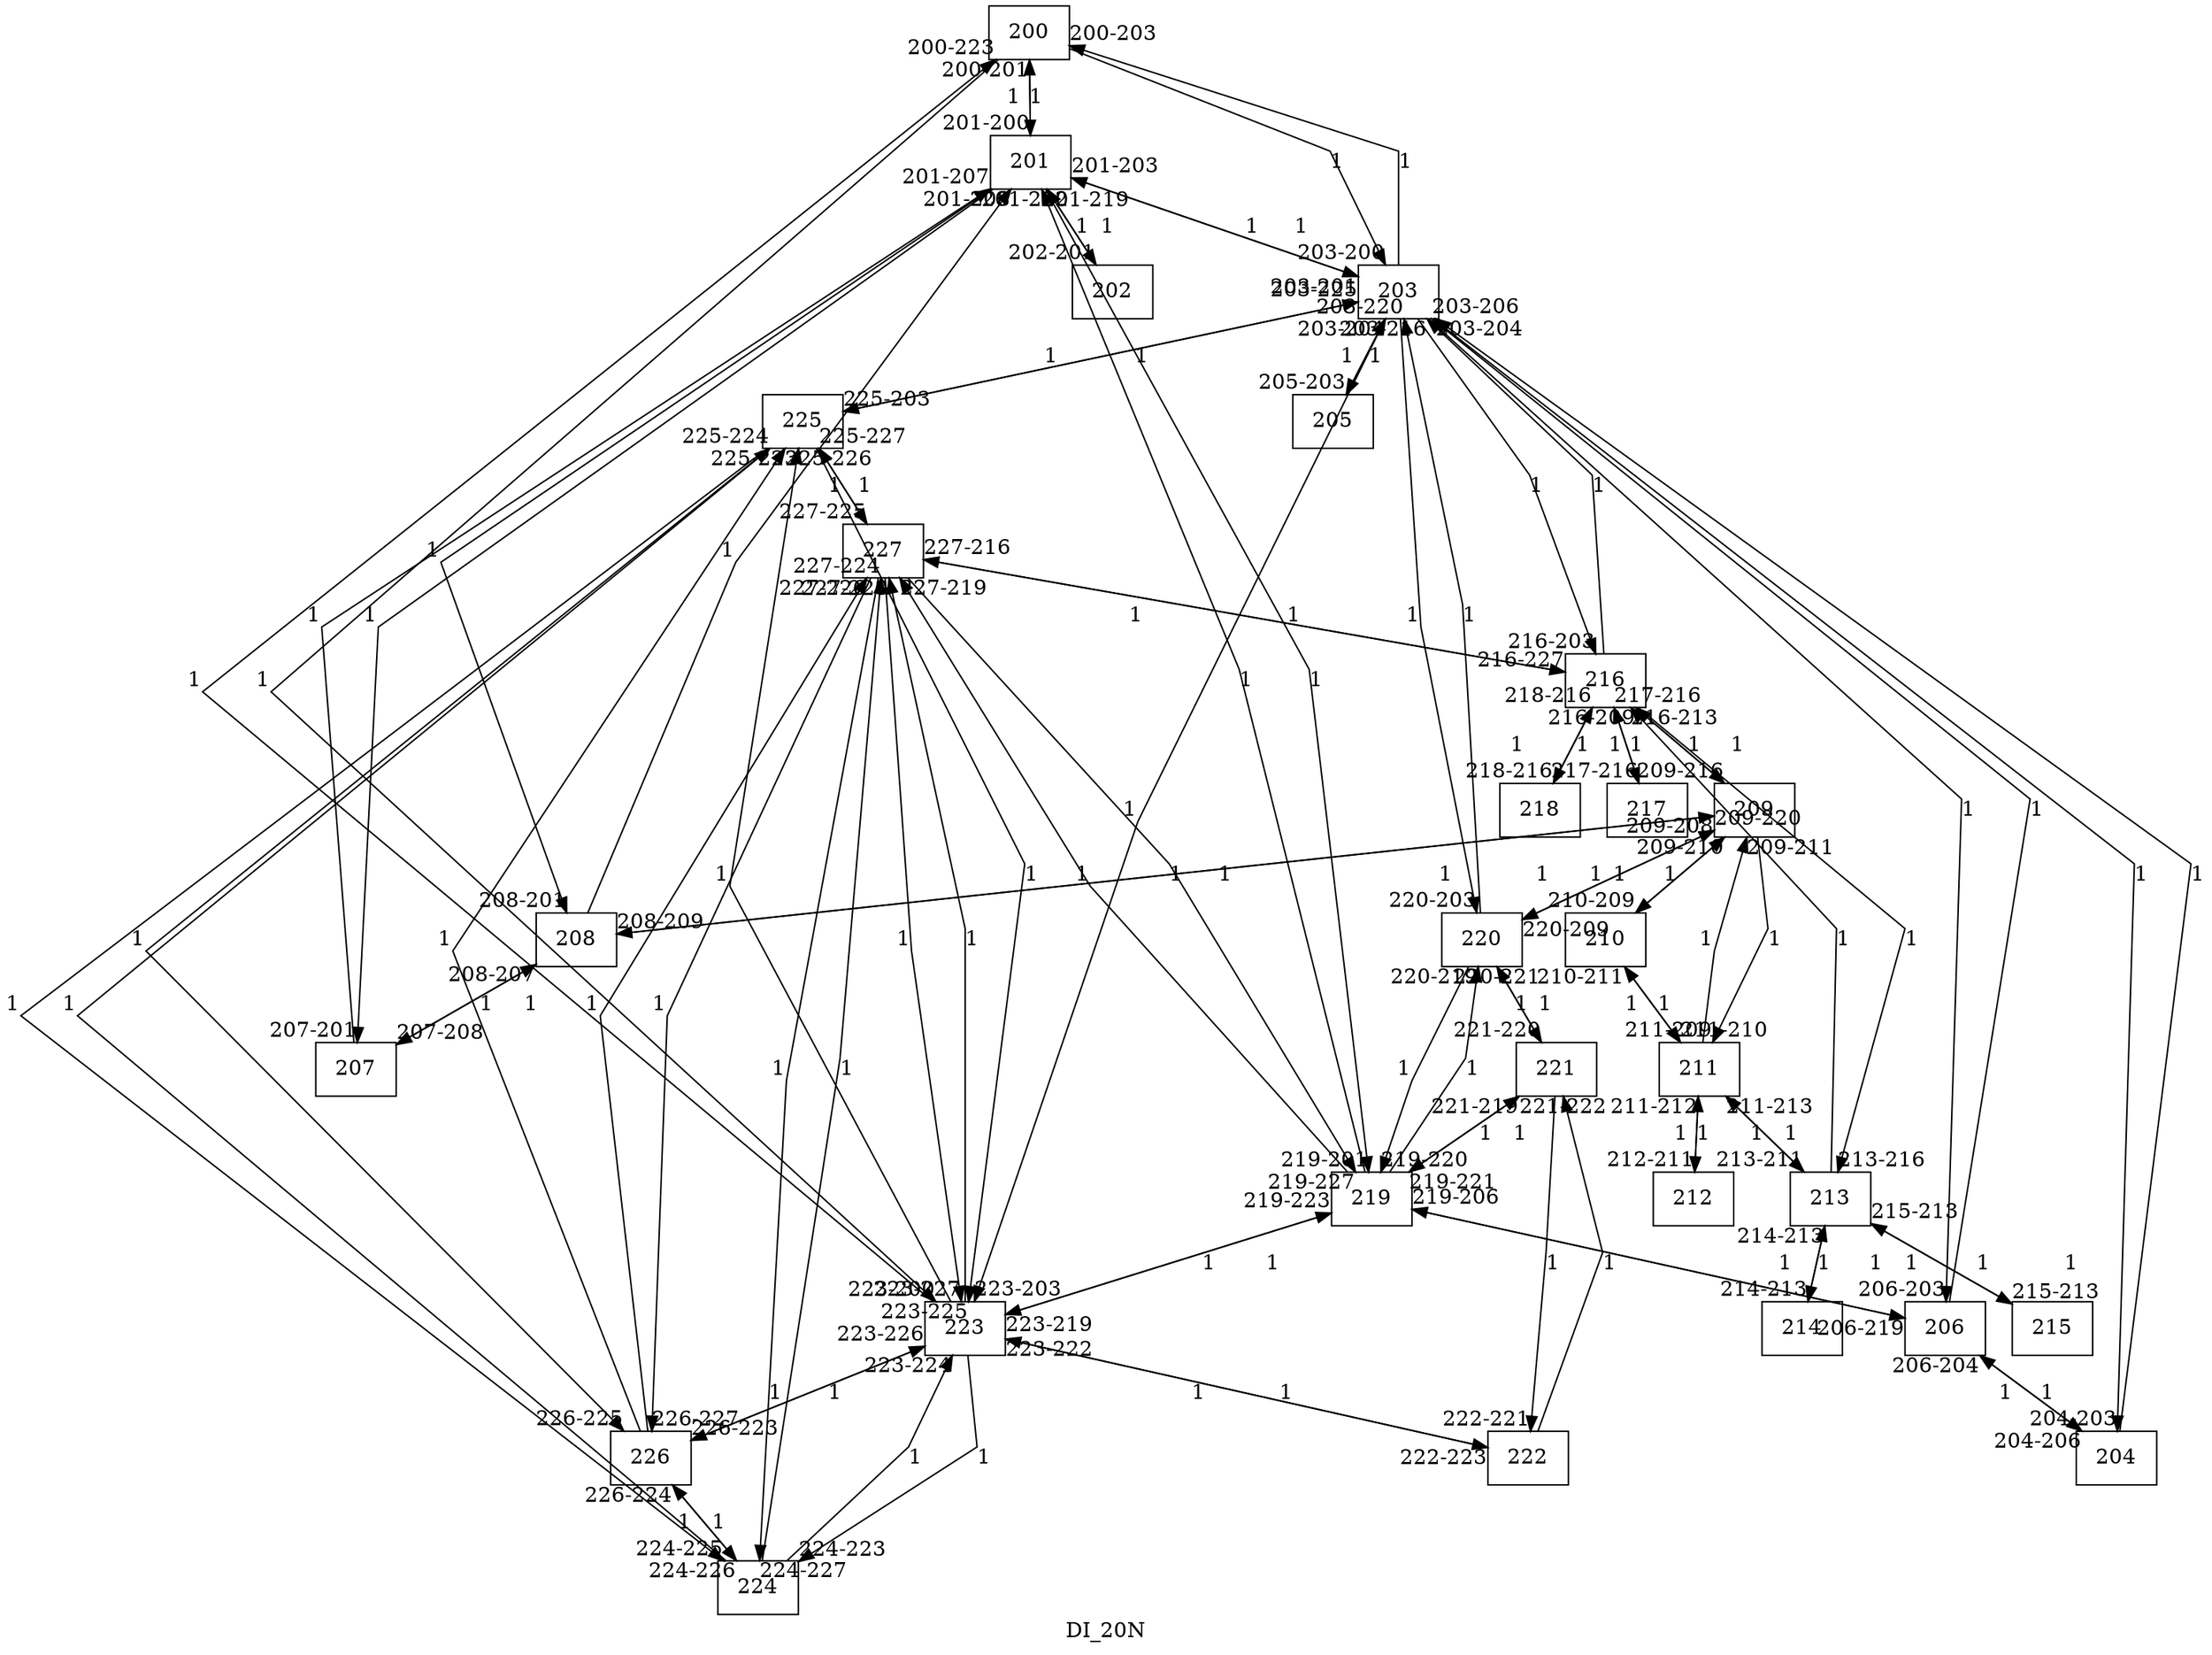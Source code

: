 digraph Test {

	/*compound=true*/
	node [shape=box];
	edge [len=3];
	/*Instantiation of nodes, required to successfully calling .get_node_list() 		(pydot) */
	//BACKBONE NODES
	200[group=A]; 201[group=A]; 203[group=A]; 204[group=A]; 205[group=A]; 206[group=A]; 207[group=A]; 208[group=A]; 209[group=A]; 210[group=A]; 211[group=A];
	212[group=A]; 213[group=A]; 214[group=A]; 215[group=A]; 216[group=A]; 217[group=A]; 218[group=A]; 219[group=A]; 220[group=A]; 221[group=A]; 222[group=A];
	223[group=A]; 224[group=A]; 225[group=A]; 226[group=A]; 227[group=A];
	overlap = scale;
	splines = false;
	label = DI_20N;
	orientation = portrait;
	
	//BACKBONE EDGES
	200 -> 201	[label=1,headlabel="201-200" ,alias = 1,throughput=16,latency=4,delay=3,bandwidth = 10];
	200 -> 223	[label=1,headlabel="223-200" ,alias = 1,throughput=16,latency=4,delay=3,bandwidth = 10];
	200 -> 203	[label=1,headlabel="203-200" ,alias = 1,throughput=16,latency=4,delay=3,bandwidth = 10];
	
	201 -> 200	[label=1,headlabel="200-201" ,alias = 1,throughput=16,latency=4,delay=3,bandwidth = 10];
	201 -> 202	[label=1,headlabel="202-201" ,alias = 1,throughput=16,latency=4,delay=3,bandwidth = 10];
	201 -> 203	[label=1,headlabel="203-201" ,alias = 1,throughput=16,latency=4,delay=3,bandwidth = 10];
	201 -> 207	[label=1,headlabel="207-201" ,alias = 1,throughput=16,latency=4,delay=3,bandwidth = 10];
	201 -> 208	[label=1,headlabel="208-201" ,alias = 1,throughput=16,latency=4,delay=3,bandwidth = 10];
	201 -> 219	[label=1,headlabel="219-201" ,alias = 1,throughput=16,latency=4,delay=3,bandwidth = 10];
	202 -> 201	[label=1,headlabel="201-202" ,alias = 1,throughput=16,latency=4,delay=3,bandwidth = 10];
	
	203 -> 200	[label=1,headlabel="200-203" ,alias = 1,throughput=16,latency=4,delay=3,bandwidth = 10];
	203 -> 201	[label=1,headlabel="201-203" ,alias = 1,throughput=16,latency=4,delay=3,bandwidth = 10];
	203 -> 204	[label=1,headlabel="204-203" ,alias = 1,throughput=16,latency=4,delay=3,bandwidth = 10];
	203 -> 205	[label=1,headlabel="205-203" ,alias = 1,throughput=16,latency=4,delay=3,bandwidth = 10];
	203 -> 206	[label=1,headlabel="206-203" ,alias = 1,throughput=16,latency=4,delay=3,bandwidth = 10];
	203 -> 220	[label=1,headlabel="220-203" ,alias = 1,throughput=16,latency=4,delay=3,bandwidth = 10];
	203 -> 223	[label=1,headlabel="223-203" ,alias = 1,throughput=16,latency=4,delay=3,bandwidth = 10];
	203 -> 225	[label=1,headlabel="225-203" ,alias = 1,throughput=16,latency=4,delay=3,bandwidth = 10];
	203 -> 216	[label=1,headlabel="216-203" ,alias = 1,throughput=16,latency=4,delay=3,bandwidth = 10];
	
	204 -> 203	[label=1,headlabel="203-204" ,alias = 1,throughput=16,latency=4,delay=3,bandwidth = 10];
	204 -> 206	[label=1,headlabel="206-204" ,alias = 1,throughput=16,latency=4,delay=3,bandwidth = 10];
	205 -> 203	[label=1,headlabel="203-204" ,alias = 1,throughput=16,latency=4,delay=3,bandwidth = 10];
	
	206 -> 203	[label=1,headlabel="203-206" ,alias = 1,throughput=16,latency=4,delay=3,bandwidth = 10];
	206 -> 204	[label=1,headlabel="204-206" ,alias = 1,throughput=16,latency=4,delay=3,bandwidth = 10];
	206 -> 219	[label=1,headlabel="219-206" ,alias = 1,throughput=16,latency=4,delay=3,bandwidth = 10];
	
	207 -> 201	[label=1,headlabel="201-207" ,alias = 1,throughput=16,latency=4,delay=3,bandwidth = 10];
	207 -> 208	[label=1,headlabel="208-207" ,alias = 1,throughput=16,latency=4,delay=3,bandwidth = 10];
	
	208 -> 201	[label=1,headlabel="201-208" ,alias = 1,throughput=16,latency=4,delay=3,bandwidth = 10];
	208 -> 207	[label=1,headlabel="207-208" ,alias = 1,throughput=16,latency=4,delay=3,bandwidth = 10];
	208 -> 209	[label=1,headlabel="209-208" ,alias = 1,throughput=16,latency=4,delay=3,bandwidth = 10];
	
	209 -> 208	[label=1,headlabel="208-209" ,alias = 1,throughput=16,latency=4,delay=3,bandwidth = 10];
	209 -> 210	[label=1,headlabel="210-209" ,alias = 1,throughput=16,latency=4,delay=3,bandwidth = 10];
	209 -> 211	[label=1,headlabel="211-209" ,alias = 1,throughput=16,latency=4,delay=3,bandwidth = 10];
	209 -> 216	[label=1,headlabel="216-209" ,alias = 1,throughput=16,latency=4,delay=3,bandwidth = 10];
	209 -> 220	[label=1,headlabel="220-209" ,alias = 1,throughput=16,latency=4,delay=3,bandwidth = 10];
	
	210 -> 209	[label=1,headlabel="209-210" ,alias = 1,throughput=16,latency=4,delay=3,bandwidth = 10];
	210 -> 211	[label=1,headlabel="211-210" ,alias = 1,throughput=16,latency=4,delay=3,bandwidth = 10];
	
	211 -> 209	[label=1,headlabel="209-211" ,alias = 1,throughput=16,latency=4,delay=3,bandwidth = 10];
	211 -> 210	[label=1,headlabel="210-211" ,alias = 1,throughput=16,latency=4,delay=3,bandwidth = 10];
	211 -> 212	[label=1,headlabel="212-211" ,alias = 1,throughput=16,latency=4,delay=3,bandwidth = 10];
	211 -> 213	[label=1,headlabel="213-211" ,alias = 1,throughput=16,latency=4,delay=3,bandwidth = 10];
	212 -> 211	[label=1,headlabel="211-212" ,alias = 1,throughput=16,latency=4,delay=3,bandwidth = 10];
	
	213 -> 211	[label=1,headlabel="211-213" ,alias = 1,throughput=16,latency=4,delay=3,bandwidth = 10];
	213 -> 214	[label=1,headlabel="214-213" ,alias = 1,throughput=16,latency=4,delay=3,bandwidth = 10];
	213 -> 215	[label=1,headlabel="215-213" ,alias = 1,throughput=16,latency=4,delay=3,bandwidth = 10];
	213 -> 216	[label=1,headlabel="216-213" ,alias = 1,throughput=16,latency=4,delay=3,bandwidth = 10];
	214 -> 213	[label=1,headlabel="214-213" ,alias = 1,throughput=16,latency=4,delay=3,bandwidth = 10];
	215 -> 213	[label=1,headlabel="215-213" ,alias = 1,throughput=16,latency=4,delay=3,bandwidth = 10];
	
	216 -> 209	[label=1,headlabel="209-216" ,alias = 1,throughput=16,latency=4,delay=3,bandwidth = 10];
	216 -> 213	[label=1,headlabel="213-216" ,alias = 1,throughput=16,latency=4,delay=3,bandwidth = 10];
	216 -> 217	[label=1,headlabel="217-216" ,alias = 1,throughput=16,latency=4,delay=3,bandwidth = 10];
	216 -> 218	[label=1,headlabel="218-216" ,alias = 1,throughput=16,latency=4,delay=3,bandwidth = 10];
	216 -> 203	[label=1,headlabel="203-216" ,alias = 1,throughput=16,latency=4,delay=3,bandwidth = 10];
	216 -> 227	[label=1,headlabel="227-216" ,alias = 1,throughput=16,latency=4,delay=3,bandwidth = 10];
	217 -> 216	[label=1,headlabel="217-216" ,alias = 1,throughput=16,latency=4,delay=3,bandwidth = 10];
	218 -> 216	[label=1,headlabel="218-216" ,alias = 1,throughput=16,latency=4,delay=3,bandwidth = 10];

	219 -> 206	[label=1,headlabel="206-219" ,alias = 1,throughput=16,latency=4,delay=3,bandwidth = 10];
	219 -> 201	[label=1,headlabel="201-219" ,alias = 1,throughput=16,latency=4,delay=3,bandwidth = 10];
	219 -> 220	[label=1,headlabel="220-219" ,alias = 1,throughput=16,latency=4,delay=3,bandwidth = 10];
	219 -> 221	[label=1,headlabel="221-219" ,alias = 1,throughput=16,latency=4,delay=3,bandwidth = 10];
	219 -> 223	[label=1,headlabel="223-219" ,alias = 1,throughput=16,latency=4,delay=3,bandwidth = 10];
	219 -> 227	[label=1,headlabel="227-219" ,alias = 1,throughput=16,latency=4,delay=3,bandwidth = 10];
	
	220 -> 219	[label=1,headlabel="219-220" ,alias = 1,throughput=16,latency=4,delay=3,bandwidth = 10];
	220 -> 203	[label=1,headlabel="203-220" ,alias = 1,throughput=16,latency=4,delay=3,bandwidth = 10];
	220 -> 221	[label=1,headlabel="221-220" ,alias = 1,throughput=16,latency=4,delay=3,bandwidth = 10];
	220 -> 209	[label=1,headlabel="209-220" ,alias = 1,throughput=16,latency=4,delay=3,bandwidth = 10];
	
	221 -> 220	[label=1,headlabel="220-221" ,alias = 1,throughput=16,latency=4,delay=3,bandwidth = 10];
	221 -> 219	[label=1,headlabel="219-221" ,alias = 1,throughput=16,latency=4,delay=3,bandwidth = 10];
	221 -> 222	[label=1,headlabel="222-221" ,alias = 1,throughput=16,latency=4,delay=3,bandwidth = 10];
	
	222 -> 221	[label=1,headlabel="221-222" ,alias = 1,throughput=16,latency=4,delay=3,bandwidth = 10];
	222 -> 223	[label=1,headlabel="223-222" ,alias = 1,throughput=16,latency=4,delay=3,bandwidth = 10];
	
	223 -> 200	[label=1,headlabel="200-223" ,alias = 1,throughput=16,latency=4,delay=3,bandwidth = 10];
	223 -> 222	[label=1,headlabel="222-223" ,alias = 1,throughput=16,latency=4,delay=3,bandwidth = 10];
	223 -> 219	[label=1,headlabel="219-223" ,alias = 1,throughput=16,latency=4,delay=3,bandwidth = 10];
	223 -> 227	[label=1,headlabel="227-223" ,alias = 1,throughput=16,latency=4,delay=3,bandwidth = 10];
	223 -> 226	[label=1,headlabel="226-223" ,alias = 1,throughput=16,latency=4,delay=3,bandwidth = 10];
	223 -> 225	[label=1,headlabel="225-223" ,alias = 1,throughput=16,latency=4,delay=3,bandwidth = 10];
	223 -> 224	[label=1,headlabel="224-223" ,alias = 1,throughput=16,latency=4,delay=3,bandwidth = 10];
	
	224 -> 223	[label=1,headlabel="223-224" ,alias = 1,throughput=16,latency=4,delay=3,bandwidth = 10];
	224 -> 225	[label=1,headlabel="225-224" ,alias = 1,throughput=16,latency=4,delay=3,bandwidth = 10];
	224 -> 226	[label=1,headlabel="226-224" ,alias = 1,throughput=16,latency=4,delay=3,bandwidth = 10];
	224 -> 227	[label=1,headlabel="227-224" ,alias = 1,throughput=16,latency=4,delay=3,bandwidth = 10];
	
	225 -> 226	[label=1,headlabel="226-225" ,alias = 1,throughput=16,latency=4,delay=3,bandwidth = 10];
	225 -> 227	[label=1,headlabel="227-225" ,alias = 1,throughput=16,latency=4,delay=3,bandwidth = 10];
	225 -> 224	[label=1,headlabel="224-225" ,alias = 1,throughput=16,latency=4,delay=3,bandwidth = 10];
	225 -> 223	[label=1,headlabel="223-225" ,alias = 1,throughput=16,latency=4,delay=3,bandwidth = 10];
	225 -> 203	[label=1,headlabel="203-225" ,alias = 1,throughput=16,latency=4,delay=3,bandwidth = 10];
	
	226 -> 225	[label=1,headlabel="225-226" ,alias = 1,throughput=16,latency=4,delay=3,bandwidth = 10];
	226 -> 224	[label=1,headlabel="224-226" ,alias = 1,throughput=16,latency=4,delay=3,bandwidth = 10];
	226 -> 223	[label=1,headlabel="223-226" ,alias = 1,throughput=16,latency=4,delay=3,bandwidth = 10];
	226 -> 227	[label=1,headlabel="227-226" ,alias = 1,throughput=16,latency=4,delay=3,bandwidth = 10];
	
	227 -> 225	[label=1,headlabel="225-227" ,alias = 1,throughput=16,latency=4,delay=3,bandwidth = 10];
	227 -> 226	[label=1,headlabel="226-227" ,alias = 1,throughput=16,latency=4,delay=3,bandwidth = 10];
	227 -> 224	[label=1,headlabel="224-227" ,alias = 1,throughput=16,latency=4,delay=3,bandwidth = 10];
	227 -> 223	[label=1,headlabel="223-227" ,alias = 1,throughput=16,latency=4,delay=3,bandwidth = 10];
	227 -> 216	[label=1,headlabel="216-227" ,alias = 1,throughput=16,latency=4,delay=3,bandwidth = 10];
	227 -> 219	[label=1,headlabel="219-227" ,alias = 1,throughput=16,latency=4,delay=3,bandwidth = 10];
	
	}
